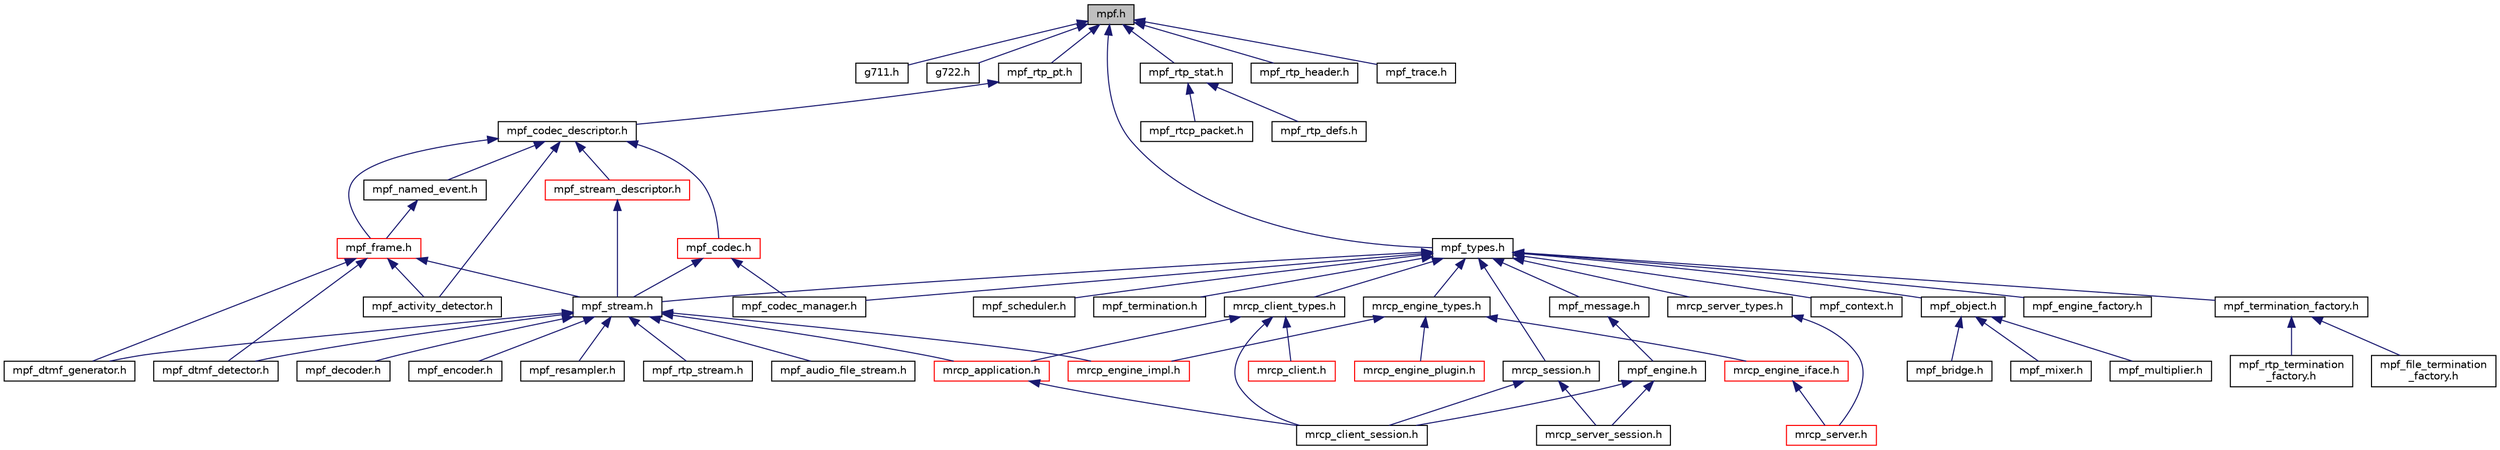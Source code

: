 digraph "mpf.h"
{
  edge [fontname="Helvetica",fontsize="10",labelfontname="Helvetica",labelfontsize="10"];
  node [fontname="Helvetica",fontsize="10",shape=record];
  Node8 [label="mpf.h",height=0.2,width=0.4,color="black", fillcolor="grey75", style="filled", fontcolor="black"];
  Node8 -> Node9 [dir="back",color="midnightblue",fontsize="10",style="solid",fontname="Helvetica"];
  Node9 [label="g711.h",height=0.2,width=0.4,color="black", fillcolor="white", style="filled",URL="$g711_8h.html",tooltip="A-law and u-law conversion routines. "];
  Node8 -> Node10 [dir="back",color="midnightblue",fontsize="10",style="solid",fontname="Helvetica"];
  Node10 [label="g722.h",height=0.2,width=0.4,color="black", fillcolor="white", style="filled",URL="$g722_8h.html"];
  Node8 -> Node11 [dir="back",color="midnightblue",fontsize="10",style="solid",fontname="Helvetica"];
  Node11 [label="mpf_rtp_pt.h",height=0.2,width=0.4,color="black", fillcolor="white", style="filled",URL="$mpf__rtp__pt_8h.html",tooltip="RTP Payload Types (RFC3551) "];
  Node11 -> Node12 [dir="back",color="midnightblue",fontsize="10",style="solid",fontname="Helvetica"];
  Node12 [label="mpf_codec_descriptor.h",height=0.2,width=0.4,color="black", fillcolor="white", style="filled",URL="$mpf__codec__descriptor_8h.html",tooltip="MPF Codec Descriptor. "];
  Node12 -> Node13 [dir="back",color="midnightblue",fontsize="10",style="solid",fontname="Helvetica"];
  Node13 [label="mpf_frame.h",height=0.2,width=0.4,color="red", fillcolor="white", style="filled",URL="$mpf__frame_8h.html",tooltip="MPF Audio/Video/Named-event Frame. "];
  Node13 -> Node14 [dir="back",color="midnightblue",fontsize="10",style="solid",fontname="Helvetica"];
  Node14 [label="mpf_activity_detector.h",height=0.2,width=0.4,color="black", fillcolor="white", style="filled",URL="$mpf__activity__detector_8h.html",tooltip="MPF Voice Activity Detector. "];
  Node13 -> Node15 [dir="back",color="midnightblue",fontsize="10",style="solid",fontname="Helvetica"];
  Node15 [label="mpf_stream.h",height=0.2,width=0.4,color="black", fillcolor="white", style="filled",URL="$mpf__stream_8h.html",tooltip="MPF Bidirectional Stream. "];
  Node15 -> Node16 [dir="back",color="midnightblue",fontsize="10",style="solid",fontname="Helvetica"];
  Node16 [label="mpf_audio_file_stream.h",height=0.2,width=0.4,color="black", fillcolor="white", style="filled",URL="$mpf__audio__file__stream_8h.html",tooltip="MPF Audio FIle Stream. "];
  Node15 -> Node17 [dir="back",color="midnightblue",fontsize="10",style="solid",fontname="Helvetica"];
  Node17 [label="mpf_decoder.h",height=0.2,width=0.4,color="black", fillcolor="white", style="filled",URL="$mpf__decoder_8h.html",tooltip="MPF Stream Decoder. "];
  Node15 -> Node18 [dir="back",color="midnightblue",fontsize="10",style="solid",fontname="Helvetica"];
  Node18 [label="mpf_dtmf_detector.h",height=0.2,width=0.4,color="black", fillcolor="white", style="filled",URL="$mpf__dtmf__detector_8h.html",tooltip="DTMF detector. "];
  Node15 -> Node19 [dir="back",color="midnightblue",fontsize="10",style="solid",fontname="Helvetica"];
  Node19 [label="mpf_dtmf_generator.h",height=0.2,width=0.4,color="black", fillcolor="white", style="filled",URL="$mpf__dtmf__generator_8h.html",tooltip="DTMF generator. "];
  Node15 -> Node20 [dir="back",color="midnightblue",fontsize="10",style="solid",fontname="Helvetica"];
  Node20 [label="mpf_encoder.h",height=0.2,width=0.4,color="black", fillcolor="white", style="filled",URL="$mpf__encoder_8h.html",tooltip="MPF Stream Encoder. "];
  Node15 -> Node21 [dir="back",color="midnightblue",fontsize="10",style="solid",fontname="Helvetica"];
  Node21 [label="mpf_resampler.h",height=0.2,width=0.4,color="black", fillcolor="white", style="filled",URL="$mpf__resampler_8h.html",tooltip="MPF Stream Resampler. "];
  Node15 -> Node22 [dir="back",color="midnightblue",fontsize="10",style="solid",fontname="Helvetica"];
  Node22 [label="mpf_rtp_stream.h",height=0.2,width=0.4,color="black", fillcolor="white", style="filled",URL="$mpf__rtp__stream_8h.html",tooltip="MPF RTP Stream. "];
  Node15 -> Node23 [dir="back",color="midnightblue",fontsize="10",style="solid",fontname="Helvetica"];
  Node23 [label="mrcp_application.h",height=0.2,width=0.4,color="red", fillcolor="white", style="filled",URL="$mrcp__application_8h.html",tooltip="MRCP User Level Application Interface. "];
  Node23 -> Node24 [dir="back",color="midnightblue",fontsize="10",style="solid",fontname="Helvetica"];
  Node24 [label="mrcp_client_session.h",height=0.2,width=0.4,color="black", fillcolor="white", style="filled",URL="$mrcp__client__session_8h.html",tooltip="MRCP Client Session. "];
  Node15 -> Node27 [dir="back",color="midnightblue",fontsize="10",style="solid",fontname="Helvetica"];
  Node27 [label="mrcp_engine_impl.h",height=0.2,width=0.4,color="red", fillcolor="white", style="filled",URL="$mrcp__engine__impl_8h.html",tooltip="MRCP Engine Realization Interface (typically should be implemented in plugins) "];
  Node13 -> Node18 [dir="back",color="midnightblue",fontsize="10",style="solid",fontname="Helvetica"];
  Node13 -> Node19 [dir="back",color="midnightblue",fontsize="10",style="solid",fontname="Helvetica"];
  Node12 -> Node37 [dir="back",color="midnightblue",fontsize="10",style="solid",fontname="Helvetica"];
  Node37 [label="mpf_named_event.h",height=0.2,width=0.4,color="black", fillcolor="white", style="filled",URL="$mpf__named__event_8h.html",tooltip="MPF Named Events (RFC4733/RFC2833) "];
  Node37 -> Node13 [dir="back",color="midnightblue",fontsize="10",style="solid",fontname="Helvetica"];
  Node12 -> Node14 [dir="back",color="midnightblue",fontsize="10",style="solid",fontname="Helvetica"];
  Node12 -> Node38 [dir="back",color="midnightblue",fontsize="10",style="solid",fontname="Helvetica"];
  Node38 [label="mpf_stream_descriptor.h",height=0.2,width=0.4,color="red", fillcolor="white", style="filled",URL="$mpf__stream__descriptor_8h.html",tooltip="MPF Stream Descriptor. "];
  Node38 -> Node15 [dir="back",color="midnightblue",fontsize="10",style="solid",fontname="Helvetica"];
  Node12 -> Node49 [dir="back",color="midnightblue",fontsize="10",style="solid",fontname="Helvetica"];
  Node49 [label="mpf_codec.h",height=0.2,width=0.4,color="red", fillcolor="white", style="filled",URL="$mpf__codec_8h.html",tooltip="MPF Codec. "];
  Node49 -> Node15 [dir="back",color="midnightblue",fontsize="10",style="solid",fontname="Helvetica"];
  Node49 -> Node50 [dir="back",color="midnightblue",fontsize="10",style="solid",fontname="Helvetica"];
  Node50 [label="mpf_codec_manager.h",height=0.2,width=0.4,color="black", fillcolor="white", style="filled",URL="$mpf__codec__manager_8h.html",tooltip="MPF Codec Manager. "];
  Node8 -> Node51 [dir="back",color="midnightblue",fontsize="10",style="solid",fontname="Helvetica"];
  Node51 [label="mpf_types.h",height=0.2,width=0.4,color="black", fillcolor="white", style="filled",URL="$mpf__types_8h.html",tooltip="MPF Types Declarations. "];
  Node51 -> Node15 [dir="back",color="midnightblue",fontsize="10",style="solid",fontname="Helvetica"];
  Node51 -> Node52 [dir="back",color="midnightblue",fontsize="10",style="solid",fontname="Helvetica"];
  Node52 [label="mpf_object.h",height=0.2,width=0.4,color="black", fillcolor="white", style="filled",URL="$mpf__object_8h.html",tooltip="Media Processing Object Base (bridge, multiplexor, mixer, ...) "];
  Node52 -> Node53 [dir="back",color="midnightblue",fontsize="10",style="solid",fontname="Helvetica"];
  Node53 [label="mpf_bridge.h",height=0.2,width=0.4,color="black", fillcolor="white", style="filled",URL="$mpf__bridge_8h.html",tooltip="MPF Stream Bridge. "];
  Node52 -> Node54 [dir="back",color="midnightblue",fontsize="10",style="solid",fontname="Helvetica"];
  Node54 [label="mpf_mixer.h",height=0.2,width=0.4,color="black", fillcolor="white", style="filled",URL="$mpf__mixer_8h.html",tooltip="MPF Stream Mixer (n-sources, 1-sink) "];
  Node52 -> Node55 [dir="back",color="midnightblue",fontsize="10",style="solid",fontname="Helvetica"];
  Node55 [label="mpf_multiplier.h",height=0.2,width=0.4,color="black", fillcolor="white", style="filled",URL="$mpf__multiplier_8h.html",tooltip="MPF Stream Multiplier (1-source, n-sinks) "];
  Node51 -> Node50 [dir="back",color="midnightblue",fontsize="10",style="solid",fontname="Helvetica"];
  Node51 -> Node56 [dir="back",color="midnightblue",fontsize="10",style="solid",fontname="Helvetica"];
  Node56 [label="mpf_context.h",height=0.2,width=0.4,color="black", fillcolor="white", style="filled",URL="$mpf__context_8h.html",tooltip="MPF Context. "];
  Node51 -> Node57 [dir="back",color="midnightblue",fontsize="10",style="solid",fontname="Helvetica"];
  Node57 [label="mpf_message.h",height=0.2,width=0.4,color="black", fillcolor="white", style="filled",URL="$mpf__message_8h.html",tooltip="Media Processing Framework Message Definitions. "];
  Node57 -> Node58 [dir="back",color="midnightblue",fontsize="10",style="solid",fontname="Helvetica"];
  Node58 [label="mpf_engine.h",height=0.2,width=0.4,color="black", fillcolor="white", style="filled",URL="$mpf__engine_8h.html",tooltip="Media Processing Framework Engine. "];
  Node58 -> Node24 [dir="back",color="midnightblue",fontsize="10",style="solid",fontname="Helvetica"];
  Node58 -> Node59 [dir="back",color="midnightblue",fontsize="10",style="solid",fontname="Helvetica"];
  Node59 [label="mrcp_server_session.h",height=0.2,width=0.4,color="black", fillcolor="white", style="filled",URL="$mrcp__server__session_8h.html",tooltip="MRCP Server Session. "];
  Node51 -> Node60 [dir="back",color="midnightblue",fontsize="10",style="solid",fontname="Helvetica"];
  Node60 [label="mpf_engine_factory.h",height=0.2,width=0.4,color="black", fillcolor="white", style="filled",URL="$mpf__engine__factory_8h_source.html"];
  Node51 -> Node61 [dir="back",color="midnightblue",fontsize="10",style="solid",fontname="Helvetica"];
  Node61 [label="mpf_termination_factory.h",height=0.2,width=0.4,color="black", fillcolor="white", style="filled",URL="$mpf__termination__factory_8h.html",tooltip="MPF Termination Factory. "];
  Node61 -> Node62 [dir="back",color="midnightblue",fontsize="10",style="solid",fontname="Helvetica"];
  Node62 [label="mpf_file_termination\l_factory.h",height=0.2,width=0.4,color="black", fillcolor="white", style="filled",URL="$mpf__file__termination__factory_8h.html",tooltip="MPF File Termination Factory. "];
  Node61 -> Node42 [dir="back",color="midnightblue",fontsize="10",style="solid",fontname="Helvetica"];
  Node42 [label="mpf_rtp_termination\l_factory.h",height=0.2,width=0.4,color="black", fillcolor="white", style="filled",URL="$mpf__rtp__termination__factory_8h.html",tooltip="MPF RTP Termination Factory. "];
  Node51 -> Node63 [dir="back",color="midnightblue",fontsize="10",style="solid",fontname="Helvetica"];
  Node63 [label="mpf_scheduler.h",height=0.2,width=0.4,color="black", fillcolor="white", style="filled",URL="$mpf__scheduler_8h.html",tooltip="MPF Scheduler (High Resolution Clock for Media Processing and Timer) "];
  Node51 -> Node64 [dir="back",color="midnightblue",fontsize="10",style="solid",fontname="Helvetica"];
  Node64 [label="mpf_termination.h",height=0.2,width=0.4,color="black", fillcolor="white", style="filled",URL="$mpf__termination_8h.html",tooltip="MPF Termination. "];
  Node51 -> Node65 [dir="back",color="midnightblue",fontsize="10",style="solid",fontname="Helvetica"];
  Node65 [label="mrcp_client_types.h",height=0.2,width=0.4,color="black", fillcolor="white", style="filled",URL="$mrcp__client__types_8h.html",tooltip="MRCP Client Types. "];
  Node65 -> Node23 [dir="back",color="midnightblue",fontsize="10",style="solid",fontname="Helvetica"];
  Node65 -> Node43 [dir="back",color="midnightblue",fontsize="10",style="solid",fontname="Helvetica"];
  Node43 [label="mrcp_client.h",height=0.2,width=0.4,color="red", fillcolor="white", style="filled",URL="$mrcp__client_8h.html",tooltip="MRCP Client. "];
  Node65 -> Node24 [dir="back",color="midnightblue",fontsize="10",style="solid",fontname="Helvetica"];
  Node51 -> Node66 [dir="back",color="midnightblue",fontsize="10",style="solid",fontname="Helvetica"];
  Node66 [label="mrcp_engine_types.h",height=0.2,width=0.4,color="black", fillcolor="white", style="filled",URL="$mrcp__engine__types_8h.html",tooltip="MRCP Engine Types. "];
  Node66 -> Node67 [dir="back",color="midnightblue",fontsize="10",style="solid",fontname="Helvetica"];
  Node67 [label="mrcp_engine_iface.h",height=0.2,width=0.4,color="red", fillcolor="white", style="filled",URL="$mrcp__engine__iface_8h.html",tooltip="MRCP Engine User Interface (typically user is an MRCP server) "];
  Node67 -> Node45 [dir="back",color="midnightblue",fontsize="10",style="solid",fontname="Helvetica"];
  Node45 [label="mrcp_server.h",height=0.2,width=0.4,color="red", fillcolor="white", style="filled",URL="$mrcp__server_8h.html",tooltip="MRCP Server. "];
  Node66 -> Node27 [dir="back",color="midnightblue",fontsize="10",style="solid",fontname="Helvetica"];
  Node66 -> Node70 [dir="back",color="midnightblue",fontsize="10",style="solid",fontname="Helvetica"];
  Node70 [label="mrcp_engine_plugin.h",height=0.2,width=0.4,color="red", fillcolor="white", style="filled",URL="$mrcp__engine__plugin_8h.html",tooltip="MRCP Engine Plugin. "];
  Node51 -> Node71 [dir="back",color="midnightblue",fontsize="10",style="solid",fontname="Helvetica"];
  Node71 [label="mrcp_server_types.h",height=0.2,width=0.4,color="black", fillcolor="white", style="filled",URL="$mrcp__server__types_8h.html",tooltip="MRCP Server Types. "];
  Node71 -> Node45 [dir="back",color="midnightblue",fontsize="10",style="solid",fontname="Helvetica"];
  Node51 -> Node72 [dir="back",color="midnightblue",fontsize="10",style="solid",fontname="Helvetica"];
  Node72 [label="mrcp_session.h",height=0.2,width=0.4,color="black", fillcolor="white", style="filled",URL="$mrcp__session_8h.html",tooltip="Abstract MRCP Session. "];
  Node72 -> Node24 [dir="back",color="midnightblue",fontsize="10",style="solid",fontname="Helvetica"];
  Node72 -> Node59 [dir="back",color="midnightblue",fontsize="10",style="solid",fontname="Helvetica"];
  Node8 -> Node73 [dir="back",color="midnightblue",fontsize="10",style="solid",fontname="Helvetica"];
  Node73 [label="mpf_rtp_stat.h",height=0.2,width=0.4,color="black", fillcolor="white", style="filled",URL="$mpf__rtp__stat_8h.html",tooltip="RTP/RTCP Statistics. "];
  Node73 -> Node74 [dir="back",color="midnightblue",fontsize="10",style="solid",fontname="Helvetica"];
  Node74 [label="mpf_rtcp_packet.h",height=0.2,width=0.4,color="black", fillcolor="white", style="filled",URL="$mpf__rtcp__packet_8h.html",tooltip="RTCP Packet Definition. "];
  Node73 -> Node36 [dir="back",color="midnightblue",fontsize="10",style="solid",fontname="Helvetica"];
  Node36 [label="mpf_rtp_defs.h",height=0.2,width=0.4,color="black", fillcolor="white", style="filled",URL="$mpf__rtp__defs_8h.html",tooltip="Internal RTP Definitions. "];
  Node8 -> Node75 [dir="back",color="midnightblue",fontsize="10",style="solid",fontname="Helvetica"];
  Node75 [label="mpf_rtp_header.h",height=0.2,width=0.4,color="black", fillcolor="white", style="filled",URL="$mpf__rtp__header_8h.html",tooltip="RTP Header Definition. "];
  Node8 -> Node76 [dir="back",color="midnightblue",fontsize="10",style="solid",fontname="Helvetica"];
  Node76 [label="mpf_trace.h",height=0.2,width=0.4,color="black", fillcolor="white", style="filled",URL="$mpf__trace_8h.html",tooltip="MPF Tracer. "];
}
